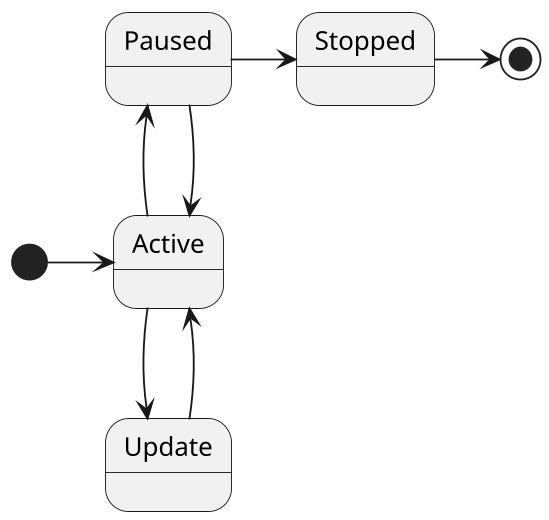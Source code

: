 @startuml
scale 550 width

[*] -> Active

Active -up-> Paused
Paused -down-> Active

Active -down-> Update
Update -up-> Active


Paused -> Stopped

Stopped -> [*]


@enduml